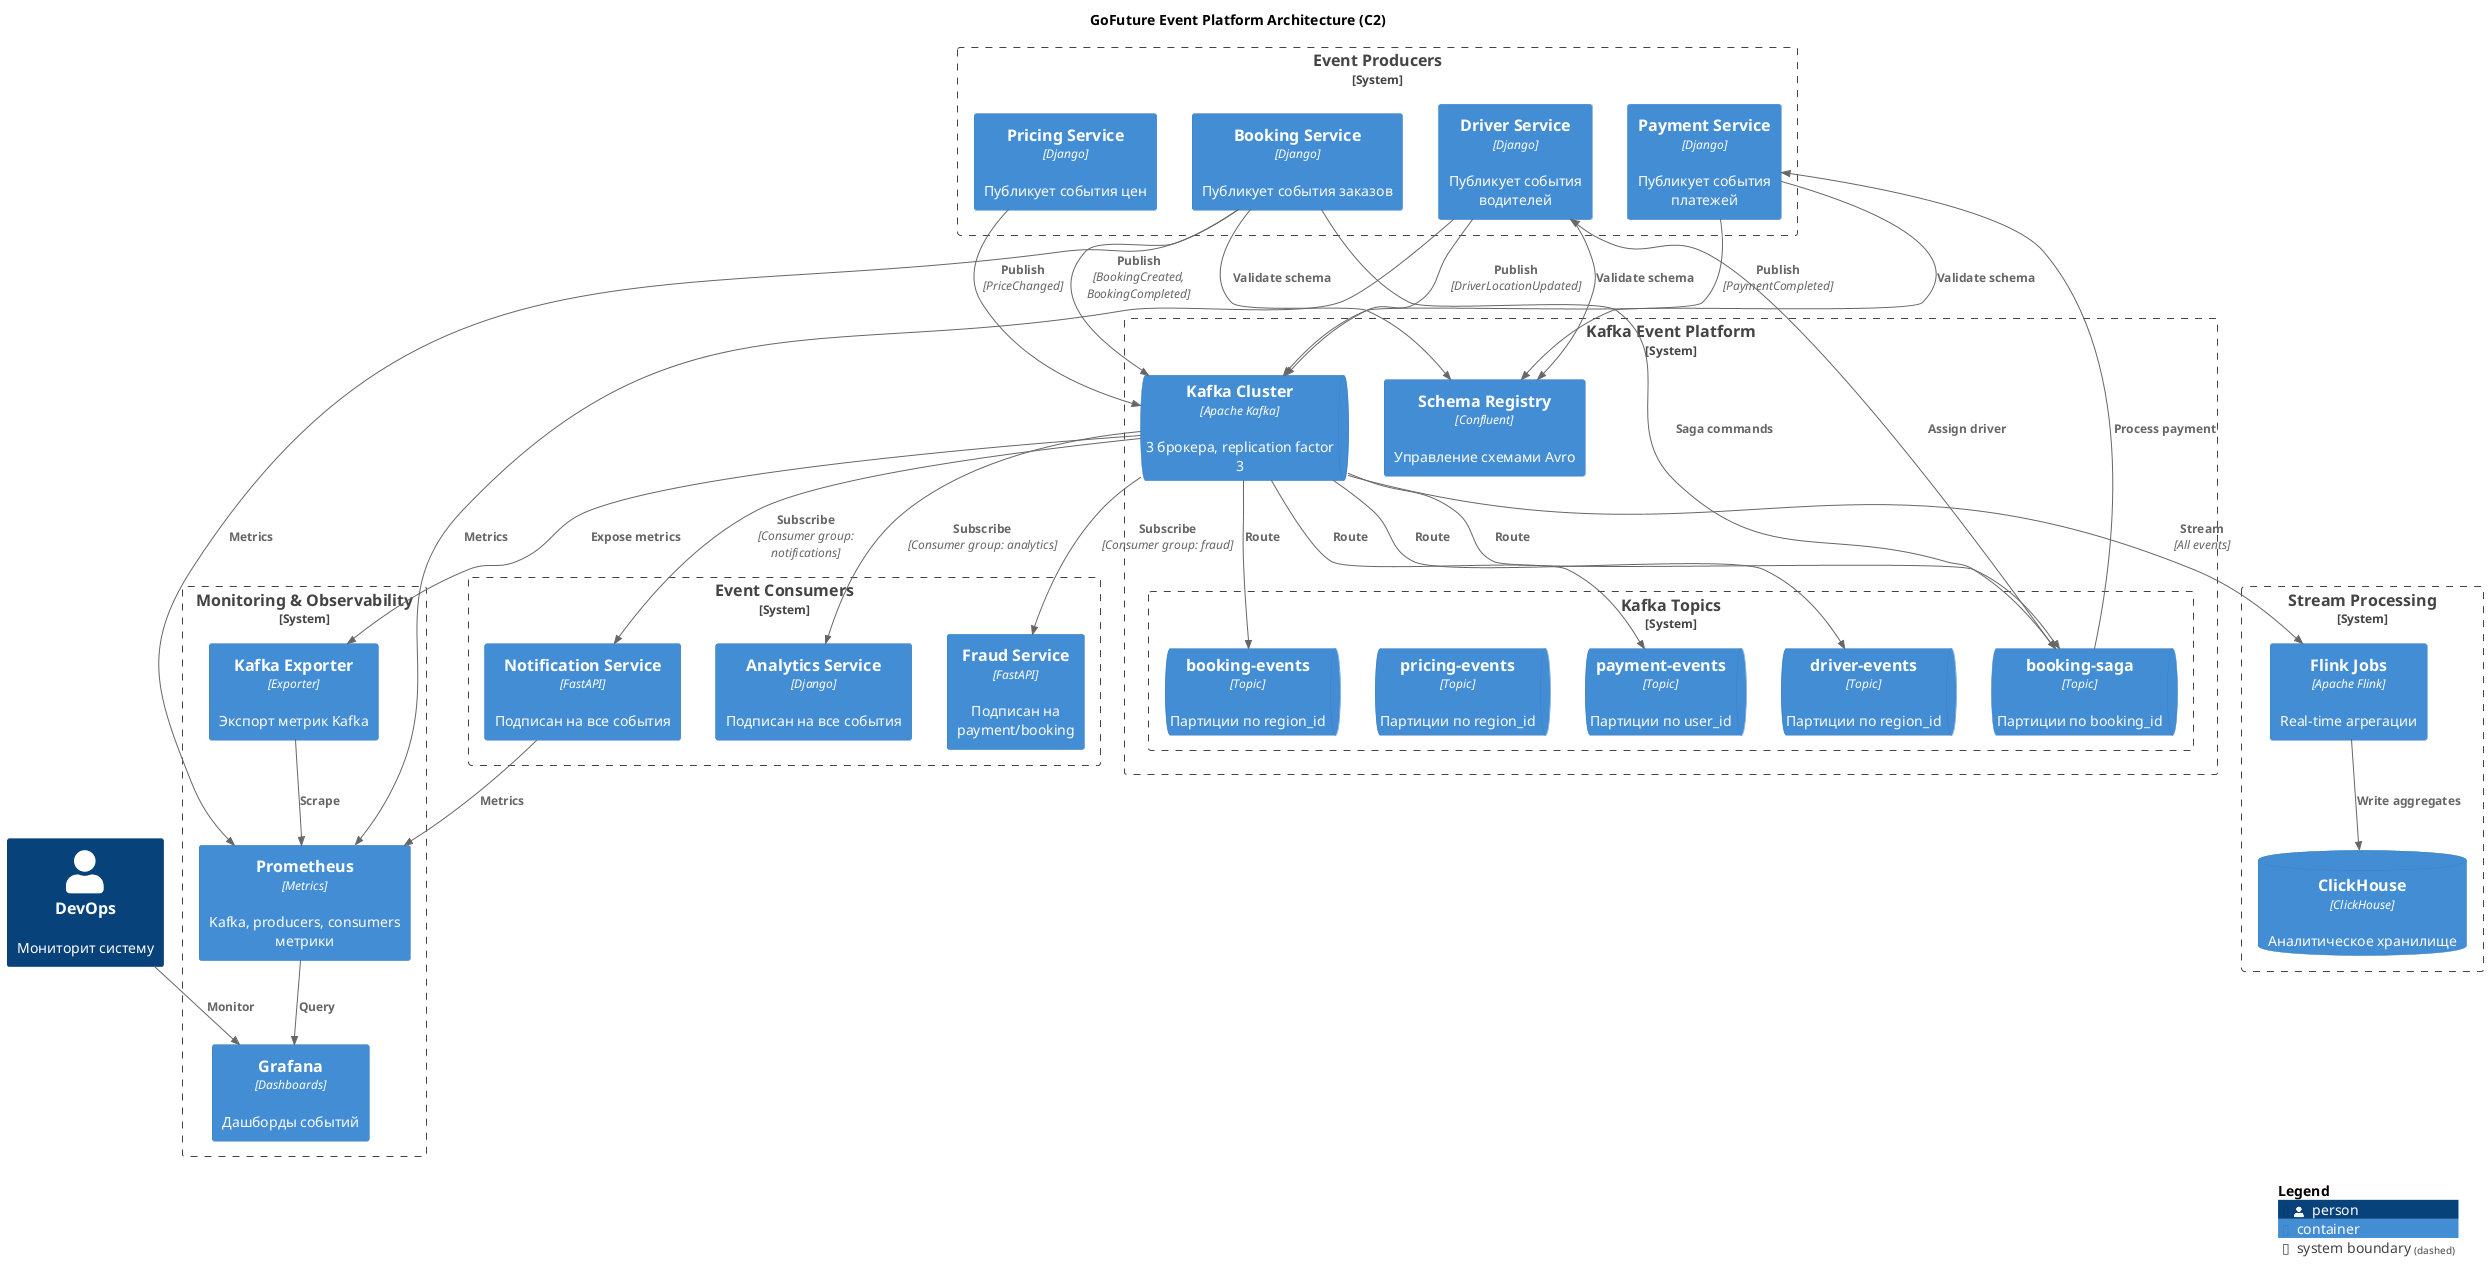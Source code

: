 @startuml GoFuture_EventPlatform_C2
!include <C4/C4_Container>

title GoFuture Event Platform Architecture (C2)

Person(ops, "DevOps", "Мониторит систему")

System_Boundary(producers, "Event Producers") {
    Container(booking_svc, "Booking Service", "Django", "Публикует события заказов")
    Container(driver_svc, "Driver Service", "Django", "Публикует события водителей")
    Container(payment_svc, "Payment Service", "Django", "Публикует события платежей")
    Container(pricing_svc, "Pricing Service", "Django", "Публикует события цен")
}

System_Boundary(kafka_platform, "Kafka Event Platform") {
    ContainerQueue(kafka_brokers, "Kafka Cluster", "Apache Kafka", "3 брокера, replication factor 3")
    
    Container(schema_registry, "Schema Registry", "Confluent", "Управление схемами Avro")
    
    System_Boundary(topics, "Kafka Topics") {
        ContainerQueue(booking_topic, "booking-events", "Topic", "Партиции по region_id")
        ContainerQueue(driver_topic, "driver-events", "Topic", "Партиции по region_id")
        ContainerQueue(payment_topic, "payment-events", "Topic", "Партиции по user_id")
        ContainerQueue(pricing_topic, "pricing-events", "Topic", "Партиции по region_id")
        ContainerQueue(saga_topic, "booking-saga", "Topic", "Партиции по booking_id")
    }
}

System_Boundary(consumers, "Event Consumers") {
    Container(notification_svc, "Notification Service", "FastAPI", "Подписан на все события")
    Container(analytics_svc, "Analytics Service", "Django", "Подписан на все события")
    Container(fraud_svc, "Fraud Service", "FastAPI", "Подписан на payment/booking")
}

System_Boundary(stream_processing, "Stream Processing") {
    Container(flink_jobs, "Flink Jobs", "Apache Flink", "Real-time агрегации")
    ContainerDb(clickhouse, "ClickHouse", "ClickHouse", "Аналитическое хранилище")
}

System_Boundary(monitoring, "Monitoring & Observability") {
    Container(prometheus, "Prometheus", "Metrics", "Kafka, producers, consumers метрики")
    Container(grafana, "Grafana", "Dashboards", "Дашборды событий")
    Container(kafka_exporter, "Kafka Exporter", "Exporter", "Экспорт метрик Kafka")
}

' Producers -> Schema Registry
Rel(booking_svc, schema_registry, "Validate schema")
Rel(driver_svc, schema_registry, "Validate schema")
Rel(payment_svc, schema_registry, "Validate schema")

' Producers -> Kafka
Rel(booking_svc, kafka_brokers, "Publish", "BookingCreated, BookingCompleted")
Rel(driver_svc, kafka_brokers, "Publish", "DriverLocationUpdated")
Rel(payment_svc, kafka_brokers, "Publish", "PaymentCompleted")
Rel(pricing_svc, kafka_brokers, "Publish", "PriceChanged")

' Kafka -> Topics (логическое)
Rel(kafka_brokers, booking_topic, "Route")
Rel(kafka_brokers, driver_topic, "Route")
Rel(kafka_brokers, payment_topic, "Route")
Rel(kafka_brokers, saga_topic, "Route")

' Kafka -> Consumers
Rel(kafka_brokers, notification_svc, "Subscribe", "Consumer group: notifications")
Rel(kafka_brokers, analytics_svc, "Subscribe", "Consumer group: analytics")
Rel(kafka_brokers, fraud_svc, "Subscribe", "Consumer group: fraud")

' Stream Processing
Rel(kafka_brokers, flink_jobs, "Stream", "All events")
Rel(flink_jobs, clickhouse, "Write aggregates")

' Saga orchestration
Rel(booking_svc, saga_topic, "Saga commands")
Rel(saga_topic, payment_svc, "Process payment")
Rel(saga_topic, driver_svc, "Assign driver")

' Monitoring
Rel(kafka_brokers, kafka_exporter, "Expose metrics")
Rel(kafka_exporter, prometheus, "Scrape")
Rel(booking_svc, prometheus, "Metrics")
Rel(driver_svc, prometheus, "Metrics")
Rel(notification_svc, prometheus, "Metrics")
Rel(prometheus, grafana, "Query")
Rel(ops, grafana, "Monitor")

SHOW_LEGEND()

@enduml

